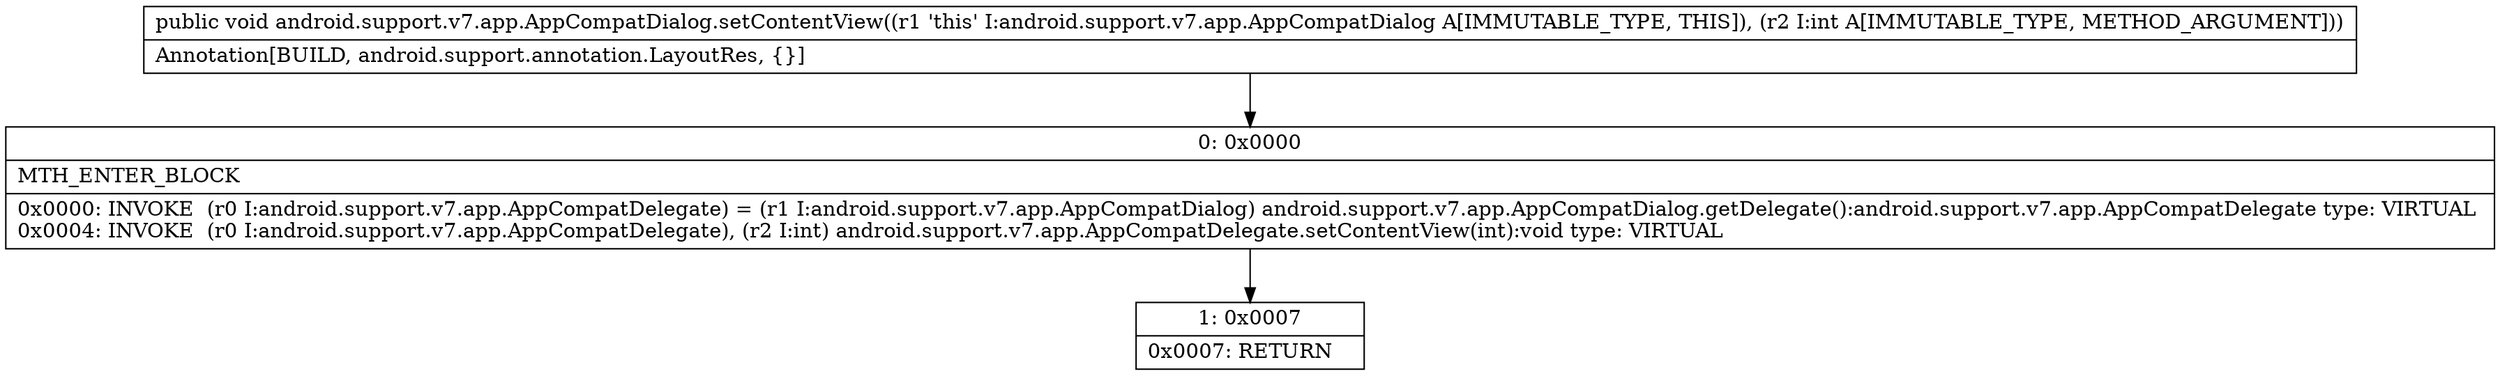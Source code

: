 digraph "CFG forandroid.support.v7.app.AppCompatDialog.setContentView(I)V" {
Node_0 [shape=record,label="{0\:\ 0x0000|MTH_ENTER_BLOCK\l|0x0000: INVOKE  (r0 I:android.support.v7.app.AppCompatDelegate) = (r1 I:android.support.v7.app.AppCompatDialog) android.support.v7.app.AppCompatDialog.getDelegate():android.support.v7.app.AppCompatDelegate type: VIRTUAL \l0x0004: INVOKE  (r0 I:android.support.v7.app.AppCompatDelegate), (r2 I:int) android.support.v7.app.AppCompatDelegate.setContentView(int):void type: VIRTUAL \l}"];
Node_1 [shape=record,label="{1\:\ 0x0007|0x0007: RETURN   \l}"];
MethodNode[shape=record,label="{public void android.support.v7.app.AppCompatDialog.setContentView((r1 'this' I:android.support.v7.app.AppCompatDialog A[IMMUTABLE_TYPE, THIS]), (r2 I:int A[IMMUTABLE_TYPE, METHOD_ARGUMENT]))  | Annotation[BUILD, android.support.annotation.LayoutRes, \{\}]\l}"];
MethodNode -> Node_0;
Node_0 -> Node_1;
}

